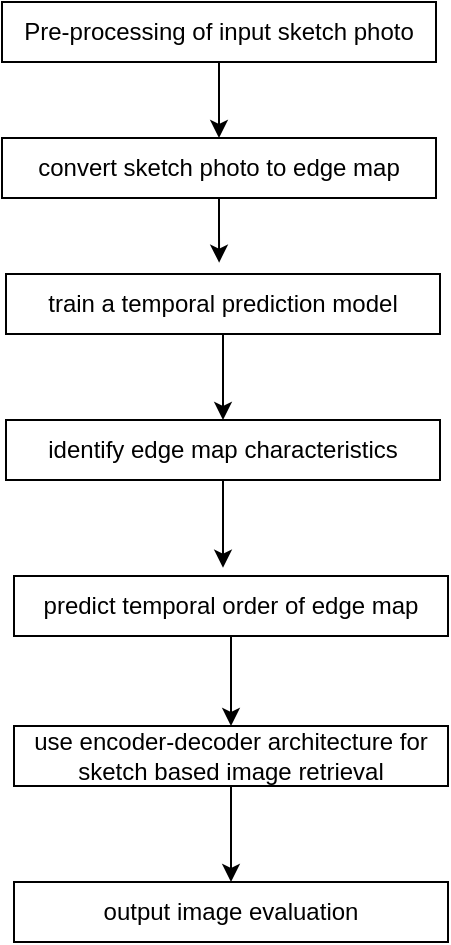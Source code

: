 <mxfile version="21.7.4" type="github">
  <diagram name="Page-1" id="8-B6SsMNKc747seWcMv_">
    <mxGraphModel dx="795" dy="508" grid="0" gridSize="10" guides="1" tooltips="1" connect="1" arrows="1" fold="1" page="1" pageScale="1" pageWidth="827" pageHeight="1169" math="0" shadow="0">
      <root>
        <mxCell id="0" />
        <mxCell id="1" parent="0" />
        <mxCell id="B48fcST1Bn_uZS4nlniO-16" style="edgeStyle=orthogonalEdgeStyle;rounded=0;orthogonalLoop=1;jettySize=auto;html=1;" edge="1" parent="1" source="B48fcST1Bn_uZS4nlniO-7" target="B48fcST1Bn_uZS4nlniO-8">
          <mxGeometry relative="1" as="geometry" />
        </mxCell>
        <mxCell id="B48fcST1Bn_uZS4nlniO-7" value="Pre-processing of input sketch photo" style="rounded=0;whiteSpace=wrap;html=1;" vertex="1" parent="1">
          <mxGeometry x="191" y="90" width="217" height="30" as="geometry" />
        </mxCell>
        <mxCell id="B48fcST1Bn_uZS4nlniO-17" style="edgeStyle=orthogonalEdgeStyle;rounded=0;orthogonalLoop=1;jettySize=auto;html=1;entryX=0.491;entryY=-0.189;entryDx=0;entryDy=0;entryPerimeter=0;" edge="1" parent="1" source="B48fcST1Bn_uZS4nlniO-8" target="B48fcST1Bn_uZS4nlniO-9">
          <mxGeometry relative="1" as="geometry" />
        </mxCell>
        <mxCell id="B48fcST1Bn_uZS4nlniO-8" value="convert sketch photo to edge map" style="rounded=0;whiteSpace=wrap;html=1;" vertex="1" parent="1">
          <mxGeometry x="191" y="158" width="217" height="30" as="geometry" />
        </mxCell>
        <mxCell id="B48fcST1Bn_uZS4nlniO-18" style="edgeStyle=orthogonalEdgeStyle;rounded=0;orthogonalLoop=1;jettySize=auto;html=1;entryX=0.5;entryY=0;entryDx=0;entryDy=0;" edge="1" parent="1" source="B48fcST1Bn_uZS4nlniO-9" target="B48fcST1Bn_uZS4nlniO-13">
          <mxGeometry relative="1" as="geometry" />
        </mxCell>
        <mxCell id="B48fcST1Bn_uZS4nlniO-9" value="train a temporal prediction model" style="rounded=0;whiteSpace=wrap;html=1;" vertex="1" parent="1">
          <mxGeometry x="193" y="226" width="217" height="30" as="geometry" />
        </mxCell>
        <mxCell id="B48fcST1Bn_uZS4nlniO-20" style="edgeStyle=orthogonalEdgeStyle;rounded=0;orthogonalLoop=1;jettySize=auto;html=1;entryX=0.5;entryY=0;entryDx=0;entryDy=0;" edge="1" parent="1" source="B48fcST1Bn_uZS4nlniO-10" target="B48fcST1Bn_uZS4nlniO-11">
          <mxGeometry relative="1" as="geometry" />
        </mxCell>
        <mxCell id="B48fcST1Bn_uZS4nlniO-10" value="predict temporal order of edge map" style="rounded=0;whiteSpace=wrap;html=1;" vertex="1" parent="1">
          <mxGeometry x="197" y="377" width="217" height="30" as="geometry" />
        </mxCell>
        <mxCell id="B48fcST1Bn_uZS4nlniO-21" style="edgeStyle=orthogonalEdgeStyle;rounded=0;orthogonalLoop=1;jettySize=auto;html=1;entryX=0.5;entryY=0;entryDx=0;entryDy=0;" edge="1" parent="1" source="B48fcST1Bn_uZS4nlniO-11" target="B48fcST1Bn_uZS4nlniO-12">
          <mxGeometry relative="1" as="geometry" />
        </mxCell>
        <mxCell id="B48fcST1Bn_uZS4nlniO-11" value="use encoder-decoder architecture for sketch based image retrieval" style="rounded=0;whiteSpace=wrap;html=1;" vertex="1" parent="1">
          <mxGeometry x="197" y="452" width="217" height="30" as="geometry" />
        </mxCell>
        <mxCell id="B48fcST1Bn_uZS4nlniO-12" value="output image evaluation" style="rounded=0;whiteSpace=wrap;html=1;" vertex="1" parent="1">
          <mxGeometry x="197" y="530" width="217" height="30" as="geometry" />
        </mxCell>
        <mxCell id="B48fcST1Bn_uZS4nlniO-19" style="edgeStyle=orthogonalEdgeStyle;rounded=0;orthogonalLoop=1;jettySize=auto;html=1;" edge="1" parent="1" source="B48fcST1Bn_uZS4nlniO-13">
          <mxGeometry relative="1" as="geometry">
            <mxPoint x="301.5" y="372.833" as="targetPoint" />
          </mxGeometry>
        </mxCell>
        <mxCell id="B48fcST1Bn_uZS4nlniO-13" value="identify edge map characteristics" style="rounded=0;whiteSpace=wrap;html=1;" vertex="1" parent="1">
          <mxGeometry x="193" y="299" width="217" height="30" as="geometry" />
        </mxCell>
      </root>
    </mxGraphModel>
  </diagram>
</mxfile>
